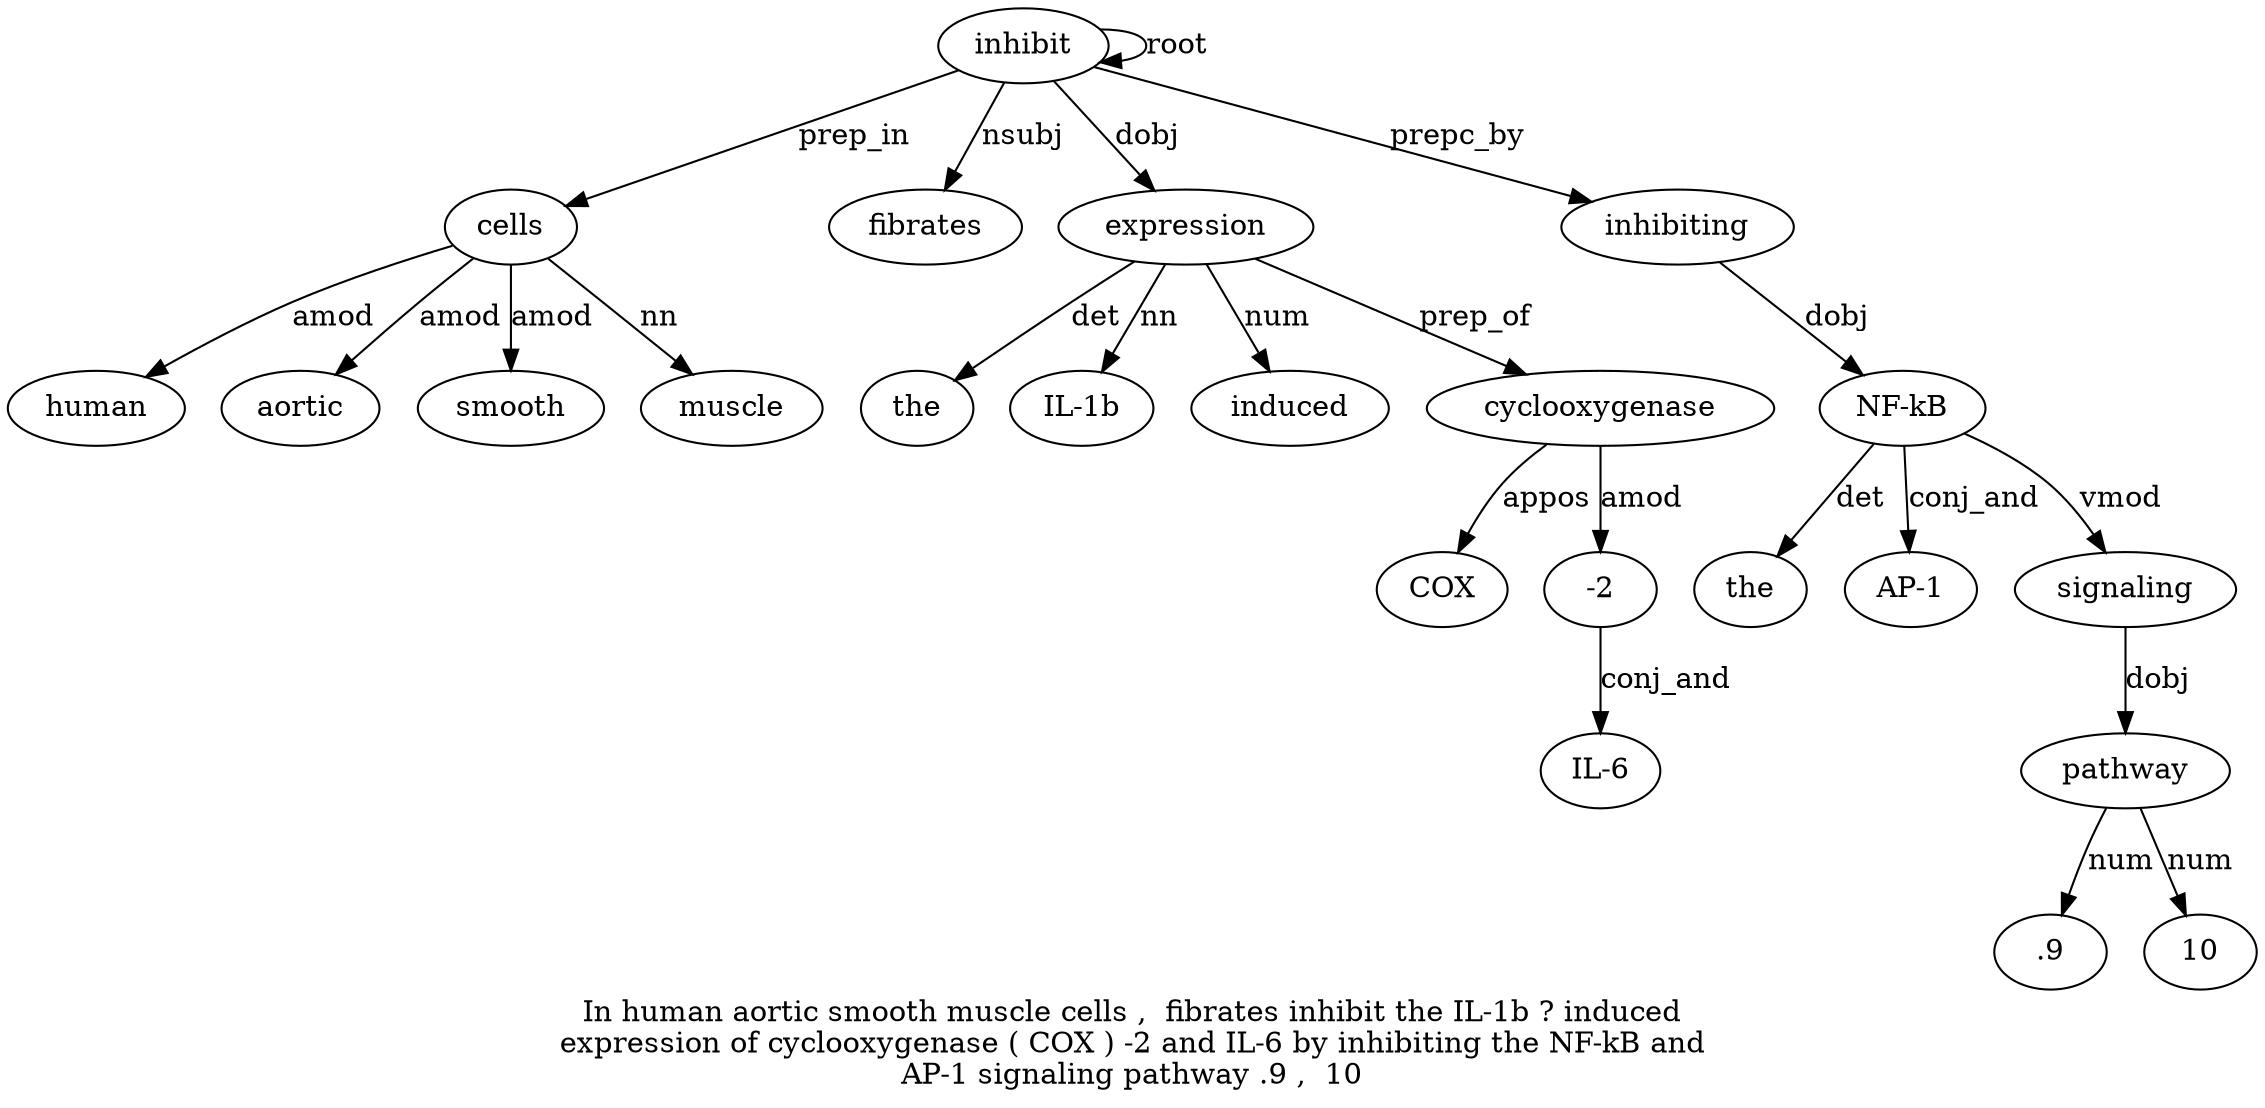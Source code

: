 digraph "In human aortic smooth muscle cells ,  fibrates inhibit the IL-1b ? induced expression of cyclooxygenase ( COX ) -2 and IL-6 by inhibiting the NF-kB and AP-1 signaling pathway .9 ,  10" {
label="In human aortic smooth muscle cells ,  fibrates inhibit the IL-1b ? induced
expression of cyclooxygenase ( COX ) -2 and IL-6 by inhibiting the NF-kB and
AP-1 signaling pathway .9 ,  10";
cells6 [style=filled, fillcolor=white, label=cells];
human2 [style=filled, fillcolor=white, label=human];
cells6 -> human2  [label=amod];
aortic3 [style=filled, fillcolor=white, label=aortic];
cells6 -> aortic3  [label=amod];
smooth4 [style=filled, fillcolor=white, label=smooth];
cells6 -> smooth4  [label=amod];
muscle5 [style=filled, fillcolor=white, label=muscle];
cells6 -> muscle5  [label=nn];
inhibit9 [style=filled, fillcolor=white, label=inhibit];
inhibit9 -> cells6  [label=prep_in];
fibrates8 [style=filled, fillcolor=white, label=fibrates];
inhibit9 -> fibrates8  [label=nsubj];
inhibit9 -> inhibit9  [label=root];
expression14 [style=filled, fillcolor=white, label=expression];
the10 [style=filled, fillcolor=white, label=the];
expression14 -> the10  [label=det];
"IL-1b" [style=filled, fillcolor=white, label="IL-1b"];
expression14 -> "IL-1b"  [label=nn];
induced13 [style=filled, fillcolor=white, label=induced];
expression14 -> induced13  [label=num];
inhibit9 -> expression14  [label=dobj];
cyclooxygenase16 [style=filled, fillcolor=white, label=cyclooxygenase];
expression14 -> cyclooxygenase16  [label=prep_of];
COX18 [style=filled, fillcolor=white, label=COX];
cyclooxygenase16 -> COX18  [label=appos];
"-20" [style=filled, fillcolor=white, label="-2"];
cyclooxygenase16 -> "-20"  [label=amod];
"IL-622" [style=filled, fillcolor=white, label="IL-6"];
"-20" -> "IL-622"  [label=conj_and];
inhibiting24 [style=filled, fillcolor=white, label=inhibiting];
inhibit9 -> inhibiting24  [label=prepc_by];
"NF-kB26" [style=filled, fillcolor=white, label="NF-kB"];
the25 [style=filled, fillcolor=white, label=the];
"NF-kB26" -> the25  [label=det];
inhibiting24 -> "NF-kB26"  [label=dobj];
"AP-128" [style=filled, fillcolor=white, label="AP-1"];
"NF-kB26" -> "AP-128"  [label=conj_and];
signaling29 [style=filled, fillcolor=white, label=signaling];
"NF-kB26" -> signaling29  [label=vmod];
pathway30 [style=filled, fillcolor=white, label=pathway];
signaling29 -> pathway30  [label=dobj];
".931" [style=filled, fillcolor=white, label=".9"];
pathway30 -> ".931"  [label=num];
1033 [style=filled, fillcolor=white, label=10];
pathway30 -> 1033  [label=num];
}
